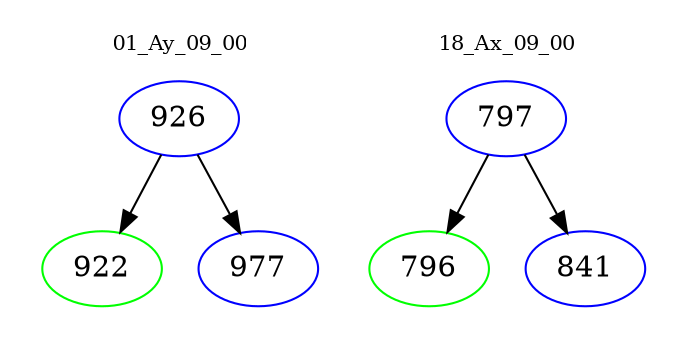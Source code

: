 digraph{
subgraph cluster_0 {
color = white
label = "01_Ay_09_00";
fontsize=10;
T0_926 [label="926", color="blue"]
T0_926 -> T0_922 [color="black"]
T0_922 [label="922", color="green"]
T0_926 -> T0_977 [color="black"]
T0_977 [label="977", color="blue"]
}
subgraph cluster_1 {
color = white
label = "18_Ax_09_00";
fontsize=10;
T1_797 [label="797", color="blue"]
T1_797 -> T1_796 [color="black"]
T1_796 [label="796", color="green"]
T1_797 -> T1_841 [color="black"]
T1_841 [label="841", color="blue"]
}
}
